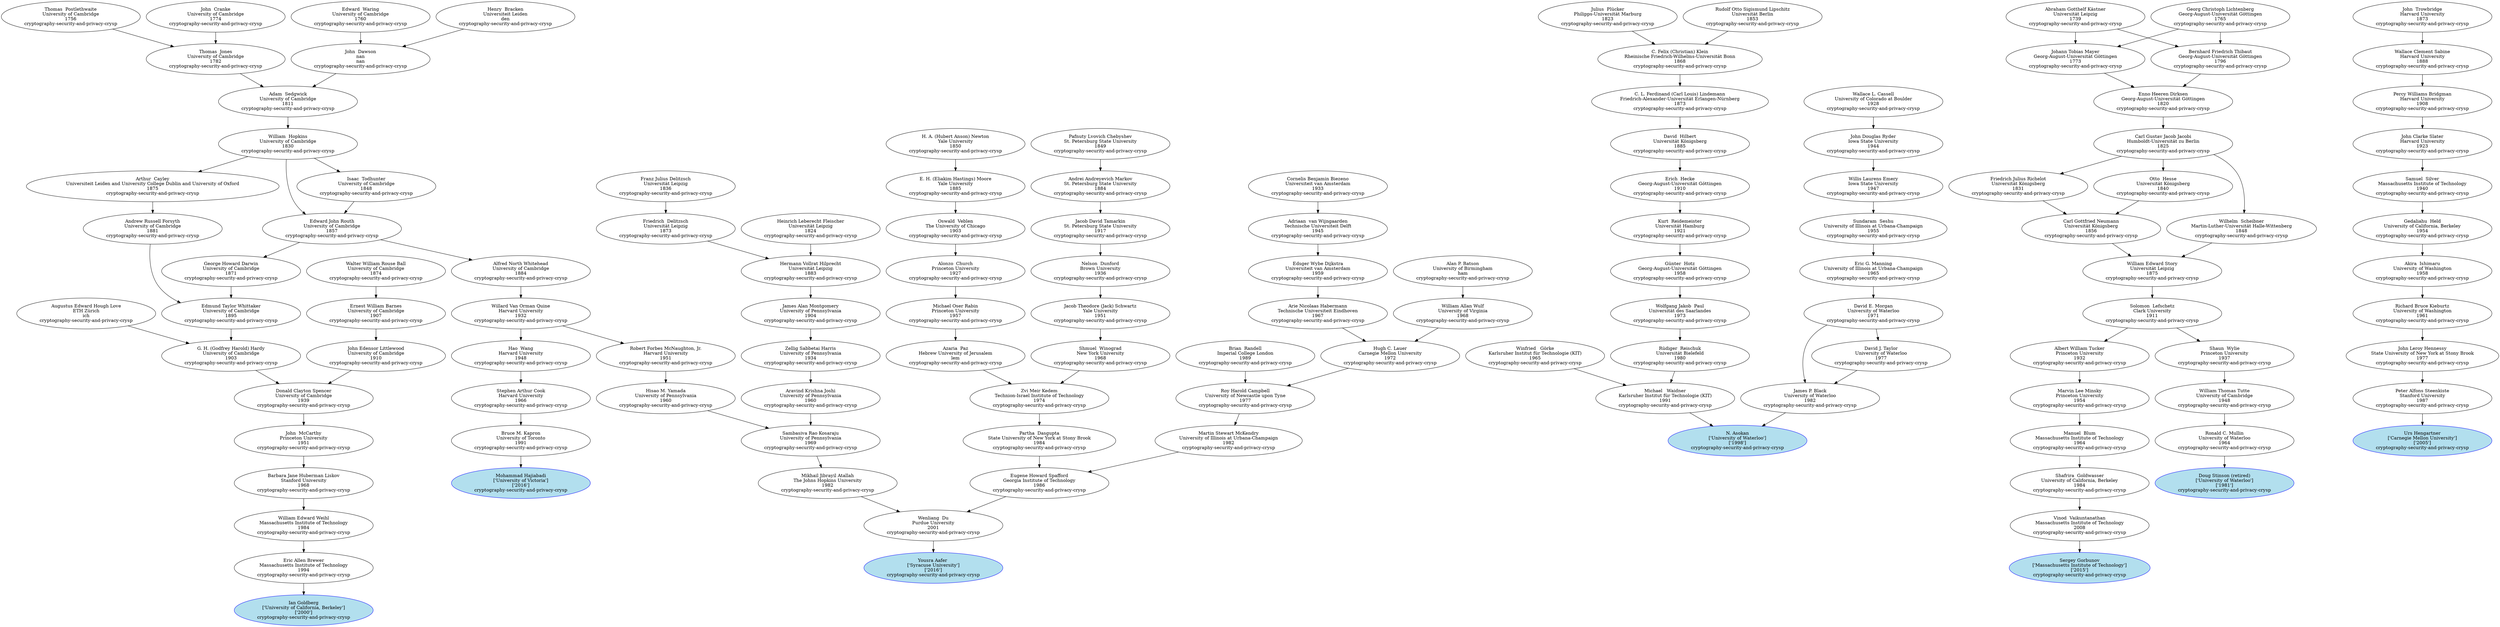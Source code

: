 digraph "Academic Genealogy for cryptography-security-and-privacy-crysp" {
	218594 [label="Yousra Aafer 
['Syracuse University']
['2016']
cryptography-security-and-privacy-crysp" color=blue fillcolor=lightblue2 style=filled]
	67046 [label="N. Asokan
['University of Waterloo']
['1998']
cryptography-security-and-privacy-crysp" color=blue fillcolor=lightblue2 style=filled]
	70144 [label="Ian Goldberg
['University of California, Berkeley']
['2000']
cryptography-security-and-privacy-crysp" color=blue fillcolor=lightblue2 style=filled]
	203875 [label="Sergey Gorbunov
['Massachusetts Institute of Technology']
['2015']
cryptography-security-and-privacy-crysp" color=blue fillcolor=lightblue2 style=filled]
	206018 [label="Mohammad Hajiabadi
['University of Victoria']
['2016']
cryptography-security-and-privacy-crysp" color=blue fillcolor=lightblue2 style=filled]
	145850 [label="Urs Hengartner
['Carnegie Mellon University']
['2005']
cryptography-security-and-privacy-crysp" color=blue fillcolor=lightblue2 style=filled]
	33044 [label="Doug Stinson (retired)
['University of Waterloo']
['1981']
cryptography-security-and-privacy-crysp" color=blue fillcolor=lightblue2 style=filled]
	81699 [label="Wenliang  Du
Purdue University
2001
cryptography-security-and-privacy-crysp"]
	120682 [label="Michael   Waidner
Karlsruher Institut für Technologie (KIT)
1991
cryptography-security-and-privacy-crysp"]
	66819 [label="James P. Black
University of Waterloo
1982
cryptography-security-and-privacy-crysp"]
	67451 [label="Eric Allen Brewer
Massachusetts Institute of Technology
1994
cryptography-security-and-privacy-crysp"]
	133526 [label="Vinod  Vaikuntanathan
Massachusetts Institute of Technology
2008
cryptography-security-and-privacy-crysp"]
	72032 [label="Bruce M. Kapron
University of Toronto
1991
cryptography-security-and-privacy-crysp"]
	50087 [label="Peter Alfons Steenkiste
Stanford University
1987
cryptography-security-and-privacy-crysp"]
	33040 [label="Ronald C. Mullin
University of Waterloo
1964
cryptography-security-and-privacy-crysp"]
	47076 [label="Mikhail Jibrayil Atallah
The Johns Hopkins University
1982
cryptography-security-and-privacy-crysp"]
	81691 [label="Eugene Howard Spafford
Georgia Institute of Technology
1986
cryptography-security-and-privacy-crysp"]
	120676 [label="Winfried   Görke
Karlsruher Institut für Technologie (KIT)
1965
cryptography-security-and-privacy-crysp"]
	58017 [label="Rüdiger  Reischuk
Universität Bielefeld
1980
cryptography-security-and-privacy-crysp"]
	66870 [label="David J. Taylor
University of Waterloo
1977
cryptography-security-and-privacy-crysp"]
	66871 [label="David E. Morgan
University of Waterloo
1971
cryptography-security-and-privacy-crysp"]
	67447 [label="William Edward Weihl
Massachusetts Institute of Technology
1984
cryptography-security-and-privacy-crysp"]
	35879 [label="Shafrira  Goldwasser
University of California, Berkeley
1984
cryptography-security-and-privacy-crysp"]
	14011 [label="Stephen Arthur Cook
Harvard University
1966
cryptography-security-and-privacy-crysp"]
	40909 [label="John Leroy Hennessy
State University of New York at Stony Brook
1977
cryptography-security-and-privacy-crysp"]
	15096 [label="William Thomas Tutte
University of Cambridge
1948
cryptography-security-and-privacy-crysp"]
	50660 [label="Sambasiva Rao Kosaraju
University of Pennsylvania
1969
cryptography-security-and-privacy-crysp"]
	52892 [label="Partha  Dasgupta
State University of New York at Stony Brook
1984
cryptography-security-and-privacy-crysp"]
	106989 [label="Martin Stewart McKendry
University of Illinois at Urbana-Champaign
1982
cryptography-security-and-privacy-crysp"]
	21130 [label="Wolfgang Jakob  Paul
Universität des Saarlandes
1973
cryptography-security-and-privacy-crysp"]
	66872 [label="Eric G. Manning
University of Illinois at Urbana-Champaign
1965
cryptography-security-and-privacy-crysp"]
	61932 [label="Barbara Jane Huberman Liskov
Stanford University
1968
cryptography-security-and-privacy-crysp"]
	13373 [label="Manuel  Blum
Massachusetts Institute of Technology
1964
cryptography-security-and-privacy-crysp"]
	29869 [label="Hao  Wang
Harvard University
1948
cryptography-security-and-privacy-crysp"]
	94545 [label="Richard Bruce Kieburtz
University of Washington
1961
cryptography-security-and-privacy-crysp"]
	1406 [label="Shaun  Wylie
Princeton University
1937
cryptography-security-and-privacy-crysp"]
	129486 [label="Aravind Krishna Joshi
University of Pennsylvania
1960
cryptography-security-and-privacy-crysp"]
	53467 [label="Hisao M. Yamada
University of Pennsylvania
1960
cryptography-security-and-privacy-crysp"]
	11624 [label="Zvi Meir Kedem
Technion-Israel Institute of Technology
1974
cryptography-security-and-privacy-crysp"]
	94846 [label="Roy Harold Campbell
University of Newcastle upon Tyne
1977
cryptography-security-and-privacy-crysp"]
	21668 [label="Günter  Hotz
Georg-August-Universität Göttingen
1958
cryptography-security-and-privacy-crysp"]
	92718 [label="Sundaram  Seshu
University of Illinois at Urbana-Champaign
1955
cryptography-security-and-privacy-crysp"]
	22145 [label="John  McCarthy
Princeton University
1951
cryptography-security-and-privacy-crysp"]
	6869 [label="Marvin Lee Minsky
Princeton University
1954
cryptography-security-and-privacy-crysp"]
	73831 [label="Willard Van Orman Quine
Harvard University
1932
cryptography-security-and-privacy-crysp"]
	21212 [label="Akira  Ishimaru
University of Washington
1958
cryptography-security-and-privacy-crysp"]
	7461 [label="Solomon  Lefschetz
Clark University
1911
cryptography-security-and-privacy-crysp"]
	76341 [label="Zellig Sabbetai Harris
University of Pennsylvania
1934
cryptography-security-and-privacy-crysp"]
	74578 [label="Robert Forbes McNaughton, Jr.
Harvard University
1951
cryptography-security-and-privacy-crysp"]
	74435 [label="Azaria  Paz
Hebrew University of Jerusalem
lem
cryptography-security-and-privacy-crysp"]
	8737 [label="Shmuel  Winograd
New York University
1968
cryptography-security-and-privacy-crysp"]
	149829 [label="Brian  Randell
Imperial College London
1989
cryptography-security-and-privacy-crysp"]
	185791 [label="Hugh C. Lauer
Carnegie Mellon University
1972
cryptography-security-and-privacy-crysp"]
	15252 [label="Kurt  Reidemeister
Universität Hamburg
1921
cryptography-security-and-privacy-crysp"]
	92644 [label="Willis Laurens Emery
Iowa State University
1947
cryptography-security-and-privacy-crysp"]
	10290 [label="Donald Clayton Spencer
University of Cambridge
1939
cryptography-security-and-privacy-crysp"]
	8581 [label="Albert William Tucker
Princeton University
1932
cryptography-security-and-privacy-crysp"]
	78732 [label="Alfred North Whitehead
University of Cambridge
1884
cryptography-security-and-privacy-crysp"]
	35108 [label="Gedaliahu  Held
University of California, Berkeley
1954
cryptography-security-and-privacy-crysp"]
	7451 [label="William Edward Story
Universität Leipzig
1875
cryptography-security-and-privacy-crysp"]
	129621 [label="James Alan Montgomery
University of Pennsylvania
1904
cryptography-security-and-privacy-crysp"]
	8023 [label="Michael Oser Rabin
Princeton University
1957
cryptography-security-and-privacy-crysp"]
	13409 [label="Jacob Theodore (Jack) Schwartz
Yale University
1951
cryptography-security-and-privacy-crysp"]
	50067 [label="Arie Nicolaas Habermann
Technische Universiteit Eindhoven
1967
cryptography-security-and-privacy-crysp"]
	50092 [label="William Allan Wulf
University of Virginia
1968
cryptography-security-and-privacy-crysp"]
	7379 [label="Erich  Hecke
Georg-August-Universität Göttingen
1910
cryptography-security-and-privacy-crysp"]
	92761 [label="John Douglas Ryder
Iowa State University
1944
cryptography-security-and-privacy-crysp"]
	10463 [label="John Edensor Littlewood
University of Cambridge
1910
cryptography-security-and-privacy-crysp"]
	17806 [label="G. H. (Godfrey Harold) Hardy
University of Cambridge
1903
cryptography-security-and-privacy-crysp"]
	101929 [label="Edward John Routh
University of Cambridge
1857
cryptography-security-and-privacy-crysp"]
	144842 [label="Samuel  Silver
Massachusetts Institute of Technology
1940
cryptography-security-and-privacy-crysp"]
	32858 [label="Carl Gottfried Neumann
Universität Königsberg
1856
cryptography-security-and-privacy-crysp"]
	18589 [label="Wilhelm  Scheibner
Martin-Luther-Universität Halle-Wittenberg
1848
cryptography-security-and-privacy-crysp"]
	145782 [label="Hermann Vollrat Hilprecht
Universität Leipzig
1883
cryptography-security-and-privacy-crysp"]
	8011 [label="Alonzo  Church
Princeton University
1927
cryptography-security-and-privacy-crysp"]
	4299 [label="Nelson  Dunford
Brown University
1936
cryptography-security-and-privacy-crysp"]
	45747 [label="Edsger Wybe Dijkstra
Universiteit van Amsterdam
1959
cryptography-security-and-privacy-crysp"]
	63904 [label="Alan P. Batson
University of Birmingham
ham
cryptography-security-and-privacy-crysp"]
	7298 [label="David  Hilbert
Universität Königsberg
1885
cryptography-security-and-privacy-crysp"]
	131580 [label="Wallace L. Cassell
University of Colorado at Boulder
1928
cryptography-security-and-privacy-crysp"]
	12099 [label="Ernest William Barnes
University of Cambridge
1907
cryptography-security-and-privacy-crysp"]
	31354 [label="Augustus Edward Hough Love
ETH Zürich
ich
cryptography-security-and-privacy-crysp"]
	18571 [label="Edmund Taylor Whittaker
University of Cambridge
1895
cryptography-security-and-privacy-crysp"]
	42016 [label="William  Hopkins
University of Cambridge
1830
cryptography-security-and-privacy-crysp"]
	129420 [label="Isaac  Todhunter
University of Cambridge
1848
cryptography-security-and-privacy-crysp"]
	64503 [label="John Clarke Slater
Harvard University
1923
cryptography-security-and-privacy-crysp"]
	46967 [label="Otto  Hesse
Universität Königsberg
1840
cryptography-security-and-privacy-crysp"]
	57706 [label="Friedrich Julius Richelot
Universität Königsberg
1831
cryptography-security-and-privacy-crysp"]
	15635 [label="Carl Gustav Jacob Jacobi
Humboldt-Universität zu Berlin
1825
cryptography-security-and-privacy-crysp"]
	145781 [label="Friedrich  Delitzsch
Universität Leipzig
1873
cryptography-security-and-privacy-crysp"]
	156004 [label="Heinrich Leberecht Fleischer
Universität Leipzig
1824
cryptography-security-and-privacy-crysp"]
	805 [label="Oswald  Veblen
The University of Chicago
1903
cryptography-security-and-privacy-crysp"]
	4740 [label="Jacob David Tamarkin
St. Petersburg State University
1917
cryptography-security-and-privacy-crysp"]
	59162 [label="Adriaan  van Wijngaarden
Technische Universiteit Delft
1945
cryptography-security-and-privacy-crysp"]
	7404 [label="C. L. Ferdinand (Carl Louis) Lindemann
Friedrich-Alexander-Universität Erlangen-Nürnberg
1873
cryptography-security-and-privacy-crysp"]
	27230 [label="Walter William Rouse Ball
University of Cambridge
1874
cryptography-security-and-privacy-crysp"]
	17829 [label="Andrew Russell Forsyth
University of Cambridge
1881
cryptography-security-and-privacy-crysp"]
	17467 [label="George Howard Darwin
University of Cambridge
1871
cryptography-security-and-privacy-crysp"]
	102043 [label="Adam  Sedgwick
University of Cambridge
1811
cryptography-security-and-privacy-crysp"]
	79749 [label="Percy Williams Bridgman
Harvard University
1908
cryptography-security-and-privacy-crysp"]
	41423 [label="Enno Heeren Dirksen
Georg-August-Universität Göttingen
1820
cryptography-security-and-privacy-crysp"]
	145779 [label="Franz Julius Delitzsch
Universität Leipzig
1836
cryptography-security-and-privacy-crysp"]
	806 [label="E. H. (Eliakim Hastings) Moore
Yale University
1885
cryptography-security-and-privacy-crysp"]
	12543 [label="Andrei Andreyevich Markov
St. Petersburg State University
1884
cryptography-security-and-privacy-crysp"]
	58909 [label="Cornelis Benjamin Biezeno
Universiteit van Amsterdam
1933
cryptography-security-and-privacy-crysp"]
	7401 [label="C. Felix (Christian) Klein
Rheinische Friedrich-Wilhelms-Universität Bonn
1868
cryptography-security-and-privacy-crysp"]
	7824 [label="Arthur  Cayley
Universiteit Leiden and University College Dublin and University of Oxford
1875
cryptography-security-and-privacy-crysp"]
	102036 [label="Thomas  Jones
University of Cambridge
1782
cryptography-security-and-privacy-crysp"]
	102037 [label="John  Dawson
nan
nan
cryptography-security-and-privacy-crysp"]
	35094 [label="Wallace Clement Sabine
Harvard University
1888
cryptography-security-and-privacy-crysp"]
	57659 [label="Johann Tobias Mayer
Georg-August-Universität Göttingen
1773
cryptography-security-and-privacy-crysp"]
	57667 [label="Bernhard Friedrich Thibaut
Georg-August-Universität Göttingen
1796
cryptography-security-and-privacy-crysp"]
	7865 [label="H. A. (Hubert Anson) Newton
Yale University
1850
cryptography-security-and-privacy-crysp"]
	12542 [label="Pafnuty Lvovich Chebyshev
St. Petersburg State University
1849
cryptography-security-and-privacy-crysp"]
	7402 [label="Julius  Plücker
Philipps-Universität Marburg
1823
cryptography-security-and-privacy-crysp"]
	19964 [label="Rudolf Otto Sigismund Lipschitz
Universität Berlin
1853
cryptography-security-and-privacy-crysp"]
	133301 [label="Thomas  Postlethwaite
University of Cambridge
1756
cryptography-security-and-privacy-crysp"]
	103066 [label="John  Cranke
University of Cambridge
1774
cryptography-security-and-privacy-crysp"]
	129421 [label="Edward  Waring
University of Cambridge
1760
cryptography-security-and-privacy-crysp"]
	129422 [label="Henry  Bracken
Universiteit Leiden
den
cryptography-security-and-privacy-crysp"]
	67041 [label="John  Trowbridge
Harvard University
1873
cryptography-security-and-privacy-crysp"]
	66476 [label="Abraham Gotthelf Kästner
Universität Leipzig
1739
cryptography-security-and-privacy-crysp"]
	65161 [label="Georg Christoph Lichtenberg
Georg-August-Universität Göttingen
1765
cryptography-security-and-privacy-crysp"]
	81699 -> 218594
	120682 -> 67046
	66819 -> 67046
	67451 -> 70144
	133526 -> 203875
	72032 -> 206018
	50087 -> 145850
	33040 -> 33044
	47076 -> 81699
	81691 -> 81699
	120676 -> 120682
	58017 -> 120682
	66870 -> 66819
	66871 -> 66819
	67447 -> 67451
	35879 -> 133526
	14011 -> 72032
	40909 -> 50087
	15096 -> 33040
	50660 -> 47076
	52892 -> 81691
	106989 -> 81691
	21130 -> 58017
	66871 -> 66870
	66872 -> 66871
	61932 -> 67447
	13373 -> 35879
	29869 -> 14011
	94545 -> 40909
	1406 -> 15096
	129486 -> 50660
	53467 -> 50660
	11624 -> 52892
	94846 -> 106989
	21668 -> 21130
	92718 -> 66872
	22145 -> 61932
	6869 -> 13373
	73831 -> 29869
	21212 -> 94545
	7461 -> 1406
	76341 -> 129486
	74578 -> 53467
	74435 -> 11624
	8737 -> 11624
	149829 -> 94846
	185791 -> 94846
	15252 -> 21668
	92644 -> 92718
	10290 -> 22145
	8581 -> 6869
	78732 -> 73831
	35108 -> 21212
	7451 -> 7461
	129621 -> 76341
	73831 -> 74578
	8023 -> 74435
	13409 -> 8737
	50067 -> 185791
	50092 -> 185791
	7379 -> 15252
	92761 -> 92644
	10463 -> 10290
	17806 -> 10290
	7461 -> 8581
	101929 -> 78732
	144842 -> 35108
	32858 -> 7451
	18589 -> 7451
	145782 -> 129621
	8011 -> 8023
	4299 -> 13409
	45747 -> 50067
	63904 -> 50092
	7298 -> 7379
	131580 -> 92761
	12099 -> 10463
	31354 -> 17806
	18571 -> 17806
	42016 -> 101929
	129420 -> 101929
	64503 -> 144842
	46967 -> 32858
	57706 -> 32858
	15635 -> 18589
	145781 -> 145782
	156004 -> 145782
	805 -> 8011
	4740 -> 4299
	59162 -> 45747
	7404 -> 7298
	27230 -> 12099
	17829 -> 18571
	17467 -> 18571
	102043 -> 42016
	42016 -> 129420
	79749 -> 64503
	15635 -> 46967
	15635 -> 57706
	41423 -> 15635
	145779 -> 145781
	806 -> 805
	12543 -> 4740
	58909 -> 59162
	7401 -> 7404
	7824 -> 17829
	101929 -> 17467
	102036 -> 102043
	102037 -> 102043
	35094 -> 79749
	57659 -> 41423
	57667 -> 41423
	7865 -> 806
	12542 -> 12543
	7402 -> 7401
	19964 -> 7401
	42016 -> 7824
	133301 -> 102036
	103066 -> 102036
	129421 -> 102037
	129422 -> 102037
	67041 -> 35094
	66476 -> 57659
	65161 -> 57659
	66476 -> 57667
	65161 -> 57667
}
